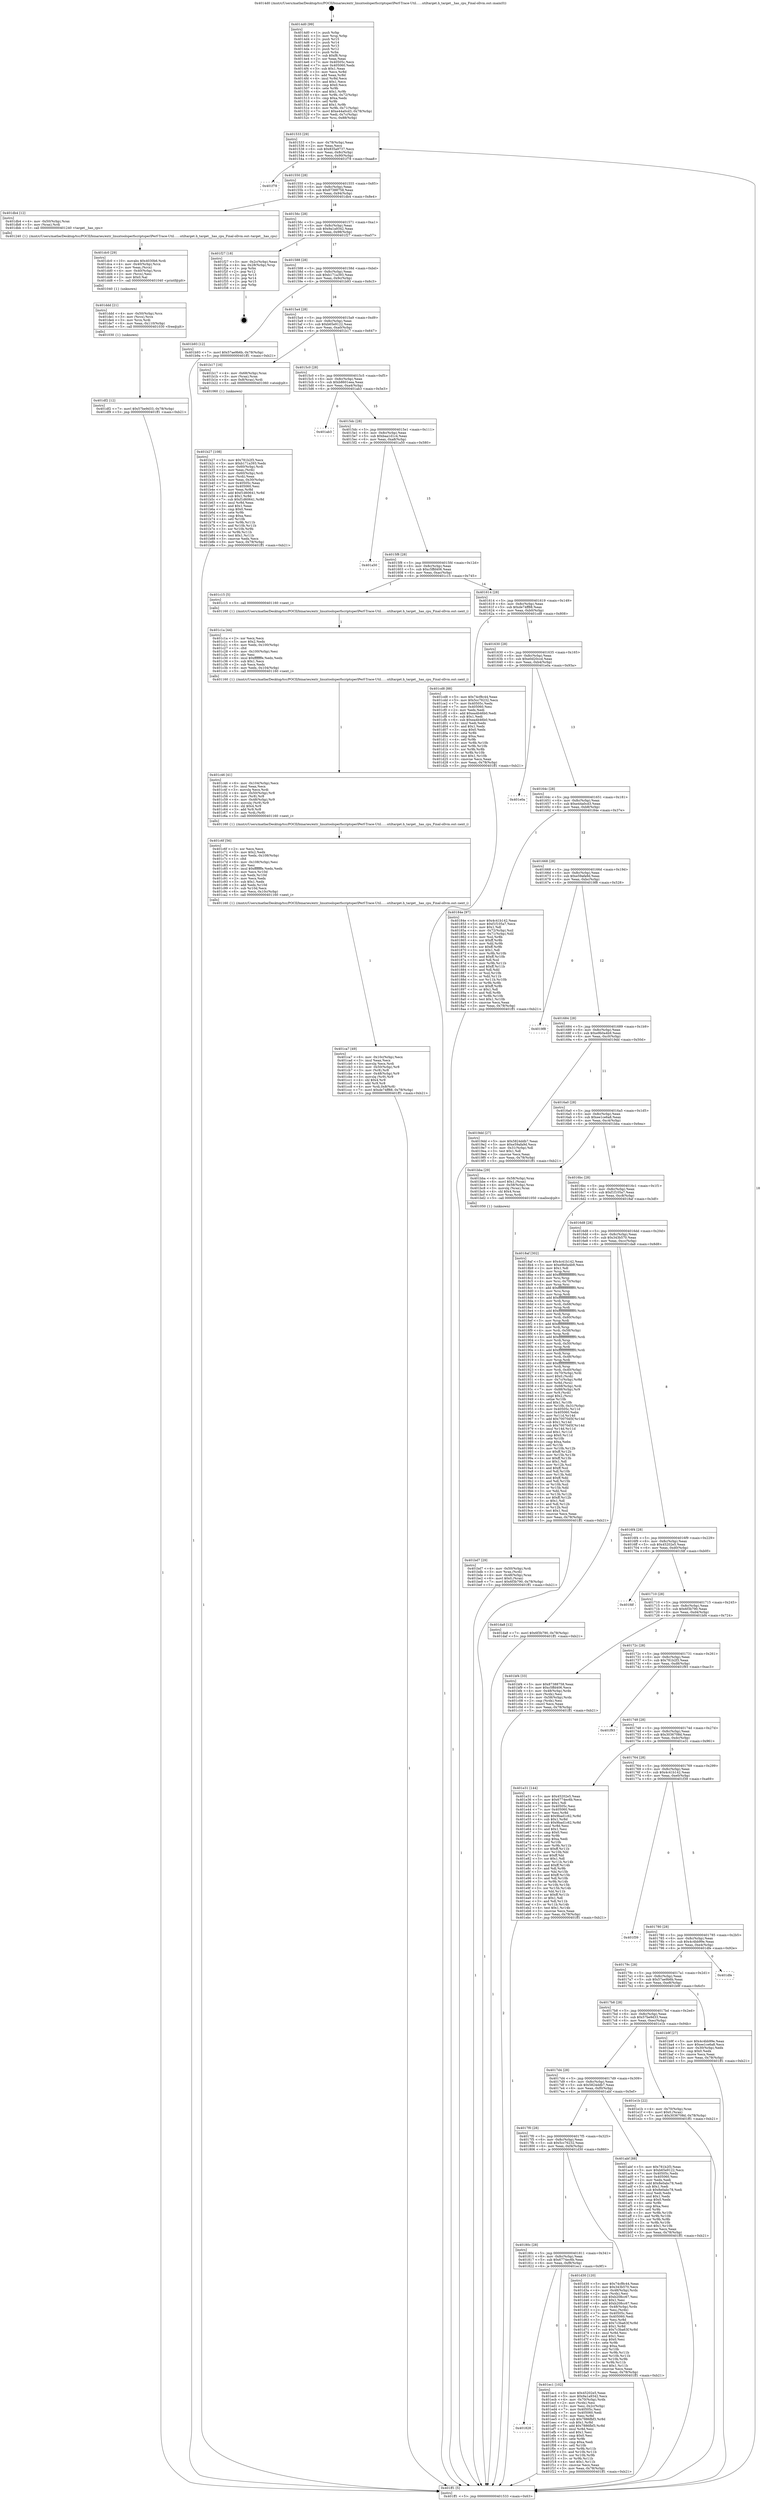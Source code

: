digraph "0x4014d0" {
  label = "0x4014d0 (/mnt/c/Users/mathe/Desktop/tcc/POCII/binaries/extr_linuxtoolsperfscriptsperlPerf-Trace-Util......utiltarget.h_target__has_cpu_Final-ollvm.out::main(0))"
  labelloc = "t"
  node[shape=record]

  Entry [label="",width=0.3,height=0.3,shape=circle,fillcolor=black,style=filled]
  "0x401533" [label="{
     0x401533 [29]\l
     | [instrs]\l
     &nbsp;&nbsp;0x401533 \<+3\>: mov -0x78(%rbp),%eax\l
     &nbsp;&nbsp;0x401536 \<+2\>: mov %eax,%ecx\l
     &nbsp;&nbsp;0x401538 \<+6\>: sub $0x835a9737,%ecx\l
     &nbsp;&nbsp;0x40153e \<+6\>: mov %eax,-0x8c(%rbp)\l
     &nbsp;&nbsp;0x401544 \<+6\>: mov %ecx,-0x90(%rbp)\l
     &nbsp;&nbsp;0x40154a \<+6\>: je 0000000000401f78 \<main+0xaa8\>\l
  }"]
  "0x401f78" [label="{
     0x401f78\l
  }", style=dashed]
  "0x401550" [label="{
     0x401550 [28]\l
     | [instrs]\l
     &nbsp;&nbsp;0x401550 \<+5\>: jmp 0000000000401555 \<main+0x85\>\l
     &nbsp;&nbsp;0x401555 \<+6\>: mov -0x8c(%rbp),%eax\l
     &nbsp;&nbsp;0x40155b \<+5\>: sub $0x87388758,%eax\l
     &nbsp;&nbsp;0x401560 \<+6\>: mov %eax,-0x94(%rbp)\l
     &nbsp;&nbsp;0x401566 \<+6\>: je 0000000000401db4 \<main+0x8e4\>\l
  }"]
  Exit [label="",width=0.3,height=0.3,shape=circle,fillcolor=black,style=filled,peripheries=2]
  "0x401db4" [label="{
     0x401db4 [12]\l
     | [instrs]\l
     &nbsp;&nbsp;0x401db4 \<+4\>: mov -0x50(%rbp),%rax\l
     &nbsp;&nbsp;0x401db8 \<+3\>: mov (%rax),%rdi\l
     &nbsp;&nbsp;0x401dbb \<+5\>: call 0000000000401240 \<target__has_cpu\>\l
     | [calls]\l
     &nbsp;&nbsp;0x401240 \{1\} (/mnt/c/Users/mathe/Desktop/tcc/POCII/binaries/extr_linuxtoolsperfscriptsperlPerf-Trace-Util......utiltarget.h_target__has_cpu_Final-ollvm.out::target__has_cpu)\l
  }"]
  "0x40156c" [label="{
     0x40156c [28]\l
     | [instrs]\l
     &nbsp;&nbsp;0x40156c \<+5\>: jmp 0000000000401571 \<main+0xa1\>\l
     &nbsp;&nbsp;0x401571 \<+6\>: mov -0x8c(%rbp),%eax\l
     &nbsp;&nbsp;0x401577 \<+5\>: sub $0x9a1a9342,%eax\l
     &nbsp;&nbsp;0x40157c \<+6\>: mov %eax,-0x98(%rbp)\l
     &nbsp;&nbsp;0x401582 \<+6\>: je 0000000000401f27 \<main+0xa57\>\l
  }"]
  "0x401828" [label="{
     0x401828\l
  }", style=dashed]
  "0x401f27" [label="{
     0x401f27 [18]\l
     | [instrs]\l
     &nbsp;&nbsp;0x401f27 \<+3\>: mov -0x2c(%rbp),%eax\l
     &nbsp;&nbsp;0x401f2a \<+4\>: lea -0x28(%rbp),%rsp\l
     &nbsp;&nbsp;0x401f2e \<+1\>: pop %rbx\l
     &nbsp;&nbsp;0x401f2f \<+2\>: pop %r12\l
     &nbsp;&nbsp;0x401f31 \<+2\>: pop %r13\l
     &nbsp;&nbsp;0x401f33 \<+2\>: pop %r14\l
     &nbsp;&nbsp;0x401f35 \<+2\>: pop %r15\l
     &nbsp;&nbsp;0x401f37 \<+1\>: pop %rbp\l
     &nbsp;&nbsp;0x401f38 \<+1\>: ret\l
  }"]
  "0x401588" [label="{
     0x401588 [28]\l
     | [instrs]\l
     &nbsp;&nbsp;0x401588 \<+5\>: jmp 000000000040158d \<main+0xbd\>\l
     &nbsp;&nbsp;0x40158d \<+6\>: mov -0x8c(%rbp),%eax\l
     &nbsp;&nbsp;0x401593 \<+5\>: sub $0xb171a393,%eax\l
     &nbsp;&nbsp;0x401598 \<+6\>: mov %eax,-0x9c(%rbp)\l
     &nbsp;&nbsp;0x40159e \<+6\>: je 0000000000401b93 \<main+0x6c3\>\l
  }"]
  "0x401ec1" [label="{
     0x401ec1 [102]\l
     | [instrs]\l
     &nbsp;&nbsp;0x401ec1 \<+5\>: mov $0x45202e5,%eax\l
     &nbsp;&nbsp;0x401ec6 \<+5\>: mov $0x9a1a9342,%ecx\l
     &nbsp;&nbsp;0x401ecb \<+4\>: mov -0x70(%rbp),%rdx\l
     &nbsp;&nbsp;0x401ecf \<+2\>: mov (%rdx),%esi\l
     &nbsp;&nbsp;0x401ed1 \<+3\>: mov %esi,-0x2c(%rbp)\l
     &nbsp;&nbsp;0x401ed4 \<+7\>: mov 0x40505c,%esi\l
     &nbsp;&nbsp;0x401edb \<+7\>: mov 0x405060,%edi\l
     &nbsp;&nbsp;0x401ee2 \<+3\>: mov %esi,%r8d\l
     &nbsp;&nbsp;0x401ee5 \<+7\>: sub $0x7886fbf3,%r8d\l
     &nbsp;&nbsp;0x401eec \<+4\>: sub $0x1,%r8d\l
     &nbsp;&nbsp;0x401ef0 \<+7\>: add $0x7886fbf3,%r8d\l
     &nbsp;&nbsp;0x401ef7 \<+4\>: imul %r8d,%esi\l
     &nbsp;&nbsp;0x401efb \<+3\>: and $0x1,%esi\l
     &nbsp;&nbsp;0x401efe \<+3\>: cmp $0x0,%esi\l
     &nbsp;&nbsp;0x401f01 \<+4\>: sete %r9b\l
     &nbsp;&nbsp;0x401f05 \<+3\>: cmp $0xa,%edi\l
     &nbsp;&nbsp;0x401f08 \<+4\>: setl %r10b\l
     &nbsp;&nbsp;0x401f0c \<+3\>: mov %r9b,%r11b\l
     &nbsp;&nbsp;0x401f0f \<+3\>: and %r10b,%r11b\l
     &nbsp;&nbsp;0x401f12 \<+3\>: xor %r10b,%r9b\l
     &nbsp;&nbsp;0x401f15 \<+3\>: or %r9b,%r11b\l
     &nbsp;&nbsp;0x401f18 \<+4\>: test $0x1,%r11b\l
     &nbsp;&nbsp;0x401f1c \<+3\>: cmovne %ecx,%eax\l
     &nbsp;&nbsp;0x401f1f \<+3\>: mov %eax,-0x78(%rbp)\l
     &nbsp;&nbsp;0x401f22 \<+5\>: jmp 0000000000401ff1 \<main+0xb21\>\l
  }"]
  "0x401b93" [label="{
     0x401b93 [12]\l
     | [instrs]\l
     &nbsp;&nbsp;0x401b93 \<+7\>: movl $0x57ae9b6b,-0x78(%rbp)\l
     &nbsp;&nbsp;0x401b9a \<+5\>: jmp 0000000000401ff1 \<main+0xb21\>\l
  }"]
  "0x4015a4" [label="{
     0x4015a4 [28]\l
     | [instrs]\l
     &nbsp;&nbsp;0x4015a4 \<+5\>: jmp 00000000004015a9 \<main+0xd9\>\l
     &nbsp;&nbsp;0x4015a9 \<+6\>: mov -0x8c(%rbp),%eax\l
     &nbsp;&nbsp;0x4015af \<+5\>: sub $0xb65e9122,%eax\l
     &nbsp;&nbsp;0x4015b4 \<+6\>: mov %eax,-0xa0(%rbp)\l
     &nbsp;&nbsp;0x4015ba \<+6\>: je 0000000000401b17 \<main+0x647\>\l
  }"]
  "0x401df2" [label="{
     0x401df2 [12]\l
     | [instrs]\l
     &nbsp;&nbsp;0x401df2 \<+7\>: movl $0x57be9d33,-0x78(%rbp)\l
     &nbsp;&nbsp;0x401df9 \<+5\>: jmp 0000000000401ff1 \<main+0xb21\>\l
  }"]
  "0x401b17" [label="{
     0x401b17 [16]\l
     | [instrs]\l
     &nbsp;&nbsp;0x401b17 \<+4\>: mov -0x68(%rbp),%rax\l
     &nbsp;&nbsp;0x401b1b \<+3\>: mov (%rax),%rax\l
     &nbsp;&nbsp;0x401b1e \<+4\>: mov 0x8(%rax),%rdi\l
     &nbsp;&nbsp;0x401b22 \<+5\>: call 0000000000401060 \<atoi@plt\>\l
     | [calls]\l
     &nbsp;&nbsp;0x401060 \{1\} (unknown)\l
  }"]
  "0x4015c0" [label="{
     0x4015c0 [28]\l
     | [instrs]\l
     &nbsp;&nbsp;0x4015c0 \<+5\>: jmp 00000000004015c5 \<main+0xf5\>\l
     &nbsp;&nbsp;0x4015c5 \<+6\>: mov -0x8c(%rbp),%eax\l
     &nbsp;&nbsp;0x4015cb \<+5\>: sub $0xb8601eea,%eax\l
     &nbsp;&nbsp;0x4015d0 \<+6\>: mov %eax,-0xa4(%rbp)\l
     &nbsp;&nbsp;0x4015d6 \<+6\>: je 0000000000401ab3 \<main+0x5e3\>\l
  }"]
  "0x401ddd" [label="{
     0x401ddd [21]\l
     | [instrs]\l
     &nbsp;&nbsp;0x401ddd \<+4\>: mov -0x50(%rbp),%rcx\l
     &nbsp;&nbsp;0x401de1 \<+3\>: mov (%rcx),%rcx\l
     &nbsp;&nbsp;0x401de4 \<+3\>: mov %rcx,%rdi\l
     &nbsp;&nbsp;0x401de7 \<+6\>: mov %eax,-0x110(%rbp)\l
     &nbsp;&nbsp;0x401ded \<+5\>: call 0000000000401030 \<free@plt\>\l
     | [calls]\l
     &nbsp;&nbsp;0x401030 \{1\} (unknown)\l
  }"]
  "0x401ab3" [label="{
     0x401ab3\l
  }", style=dashed]
  "0x4015dc" [label="{
     0x4015dc [28]\l
     | [instrs]\l
     &nbsp;&nbsp;0x4015dc \<+5\>: jmp 00000000004015e1 \<main+0x111\>\l
     &nbsp;&nbsp;0x4015e1 \<+6\>: mov -0x8c(%rbp),%eax\l
     &nbsp;&nbsp;0x4015e7 \<+5\>: sub $0xbaa1d1c4,%eax\l
     &nbsp;&nbsp;0x4015ec \<+6\>: mov %eax,-0xa8(%rbp)\l
     &nbsp;&nbsp;0x4015f2 \<+6\>: je 0000000000401a50 \<main+0x580\>\l
  }"]
  "0x401dc0" [label="{
     0x401dc0 [29]\l
     | [instrs]\l
     &nbsp;&nbsp;0x401dc0 \<+10\>: movabs $0x4030b6,%rdi\l
     &nbsp;&nbsp;0x401dca \<+4\>: mov -0x40(%rbp),%rcx\l
     &nbsp;&nbsp;0x401dce \<+2\>: mov %eax,(%rcx)\l
     &nbsp;&nbsp;0x401dd0 \<+4\>: mov -0x40(%rbp),%rcx\l
     &nbsp;&nbsp;0x401dd4 \<+2\>: mov (%rcx),%esi\l
     &nbsp;&nbsp;0x401dd6 \<+2\>: mov $0x0,%al\l
     &nbsp;&nbsp;0x401dd8 \<+5\>: call 0000000000401040 \<printf@plt\>\l
     | [calls]\l
     &nbsp;&nbsp;0x401040 \{1\} (unknown)\l
  }"]
  "0x401a50" [label="{
     0x401a50\l
  }", style=dashed]
  "0x4015f8" [label="{
     0x4015f8 [28]\l
     | [instrs]\l
     &nbsp;&nbsp;0x4015f8 \<+5\>: jmp 00000000004015fd \<main+0x12d\>\l
     &nbsp;&nbsp;0x4015fd \<+6\>: mov -0x8c(%rbp),%eax\l
     &nbsp;&nbsp;0x401603 \<+5\>: sub $0xc5ffd406,%eax\l
     &nbsp;&nbsp;0x401608 \<+6\>: mov %eax,-0xac(%rbp)\l
     &nbsp;&nbsp;0x40160e \<+6\>: je 0000000000401c15 \<main+0x745\>\l
  }"]
  "0x40180c" [label="{
     0x40180c [28]\l
     | [instrs]\l
     &nbsp;&nbsp;0x40180c \<+5\>: jmp 0000000000401811 \<main+0x341\>\l
     &nbsp;&nbsp;0x401811 \<+6\>: mov -0x8c(%rbp),%eax\l
     &nbsp;&nbsp;0x401817 \<+5\>: sub $0x6774ec6b,%eax\l
     &nbsp;&nbsp;0x40181c \<+6\>: mov %eax,-0xf8(%rbp)\l
     &nbsp;&nbsp;0x401822 \<+6\>: je 0000000000401ec1 \<main+0x9f1\>\l
  }"]
  "0x401c15" [label="{
     0x401c15 [5]\l
     | [instrs]\l
     &nbsp;&nbsp;0x401c15 \<+5\>: call 0000000000401160 \<next_i\>\l
     | [calls]\l
     &nbsp;&nbsp;0x401160 \{1\} (/mnt/c/Users/mathe/Desktop/tcc/POCII/binaries/extr_linuxtoolsperfscriptsperlPerf-Trace-Util......utiltarget.h_target__has_cpu_Final-ollvm.out::next_i)\l
  }"]
  "0x401614" [label="{
     0x401614 [28]\l
     | [instrs]\l
     &nbsp;&nbsp;0x401614 \<+5\>: jmp 0000000000401619 \<main+0x149\>\l
     &nbsp;&nbsp;0x401619 \<+6\>: mov -0x8c(%rbp),%eax\l
     &nbsp;&nbsp;0x40161f \<+5\>: sub $0xde74ff88,%eax\l
     &nbsp;&nbsp;0x401624 \<+6\>: mov %eax,-0xb0(%rbp)\l
     &nbsp;&nbsp;0x40162a \<+6\>: je 0000000000401cd8 \<main+0x808\>\l
  }"]
  "0x401d30" [label="{
     0x401d30 [120]\l
     | [instrs]\l
     &nbsp;&nbsp;0x401d30 \<+5\>: mov $0x74cf8c44,%eax\l
     &nbsp;&nbsp;0x401d35 \<+5\>: mov $0x343b570,%ecx\l
     &nbsp;&nbsp;0x401d3a \<+4\>: mov -0x48(%rbp),%rdx\l
     &nbsp;&nbsp;0x401d3e \<+2\>: mov (%rdx),%esi\l
     &nbsp;&nbsp;0x401d40 \<+6\>: sub $0xb208cc67,%esi\l
     &nbsp;&nbsp;0x401d46 \<+3\>: add $0x1,%esi\l
     &nbsp;&nbsp;0x401d49 \<+6\>: add $0xb208cc67,%esi\l
     &nbsp;&nbsp;0x401d4f \<+4\>: mov -0x48(%rbp),%rdx\l
     &nbsp;&nbsp;0x401d53 \<+2\>: mov %esi,(%rdx)\l
     &nbsp;&nbsp;0x401d55 \<+7\>: mov 0x40505c,%esi\l
     &nbsp;&nbsp;0x401d5c \<+7\>: mov 0x405060,%edi\l
     &nbsp;&nbsp;0x401d63 \<+3\>: mov %esi,%r8d\l
     &nbsp;&nbsp;0x401d66 \<+7\>: add $0x7c3ba63f,%r8d\l
     &nbsp;&nbsp;0x401d6d \<+4\>: sub $0x1,%r8d\l
     &nbsp;&nbsp;0x401d71 \<+7\>: sub $0x7c3ba63f,%r8d\l
     &nbsp;&nbsp;0x401d78 \<+4\>: imul %r8d,%esi\l
     &nbsp;&nbsp;0x401d7c \<+3\>: and $0x1,%esi\l
     &nbsp;&nbsp;0x401d7f \<+3\>: cmp $0x0,%esi\l
     &nbsp;&nbsp;0x401d82 \<+4\>: sete %r9b\l
     &nbsp;&nbsp;0x401d86 \<+3\>: cmp $0xa,%edi\l
     &nbsp;&nbsp;0x401d89 \<+4\>: setl %r10b\l
     &nbsp;&nbsp;0x401d8d \<+3\>: mov %r9b,%r11b\l
     &nbsp;&nbsp;0x401d90 \<+3\>: and %r10b,%r11b\l
     &nbsp;&nbsp;0x401d93 \<+3\>: xor %r10b,%r9b\l
     &nbsp;&nbsp;0x401d96 \<+3\>: or %r9b,%r11b\l
     &nbsp;&nbsp;0x401d99 \<+4\>: test $0x1,%r11b\l
     &nbsp;&nbsp;0x401d9d \<+3\>: cmovne %ecx,%eax\l
     &nbsp;&nbsp;0x401da0 \<+3\>: mov %eax,-0x78(%rbp)\l
     &nbsp;&nbsp;0x401da3 \<+5\>: jmp 0000000000401ff1 \<main+0xb21\>\l
  }"]
  "0x401cd8" [label="{
     0x401cd8 [88]\l
     | [instrs]\l
     &nbsp;&nbsp;0x401cd8 \<+5\>: mov $0x74cf8c44,%eax\l
     &nbsp;&nbsp;0x401cdd \<+5\>: mov $0x5cc76232,%ecx\l
     &nbsp;&nbsp;0x401ce2 \<+7\>: mov 0x40505c,%edx\l
     &nbsp;&nbsp;0x401ce9 \<+7\>: mov 0x405060,%esi\l
     &nbsp;&nbsp;0x401cf0 \<+2\>: mov %edx,%edi\l
     &nbsp;&nbsp;0x401cf2 \<+6\>: add $0xea4b46b0,%edi\l
     &nbsp;&nbsp;0x401cf8 \<+3\>: sub $0x1,%edi\l
     &nbsp;&nbsp;0x401cfb \<+6\>: sub $0xea4b46b0,%edi\l
     &nbsp;&nbsp;0x401d01 \<+3\>: imul %edi,%edx\l
     &nbsp;&nbsp;0x401d04 \<+3\>: and $0x1,%edx\l
     &nbsp;&nbsp;0x401d07 \<+3\>: cmp $0x0,%edx\l
     &nbsp;&nbsp;0x401d0a \<+4\>: sete %r8b\l
     &nbsp;&nbsp;0x401d0e \<+3\>: cmp $0xa,%esi\l
     &nbsp;&nbsp;0x401d11 \<+4\>: setl %r9b\l
     &nbsp;&nbsp;0x401d15 \<+3\>: mov %r8b,%r10b\l
     &nbsp;&nbsp;0x401d18 \<+3\>: and %r9b,%r10b\l
     &nbsp;&nbsp;0x401d1b \<+3\>: xor %r9b,%r8b\l
     &nbsp;&nbsp;0x401d1e \<+3\>: or %r8b,%r10b\l
     &nbsp;&nbsp;0x401d21 \<+4\>: test $0x1,%r10b\l
     &nbsp;&nbsp;0x401d25 \<+3\>: cmovne %ecx,%eax\l
     &nbsp;&nbsp;0x401d28 \<+3\>: mov %eax,-0x78(%rbp)\l
     &nbsp;&nbsp;0x401d2b \<+5\>: jmp 0000000000401ff1 \<main+0xb21\>\l
  }"]
  "0x401630" [label="{
     0x401630 [28]\l
     | [instrs]\l
     &nbsp;&nbsp;0x401630 \<+5\>: jmp 0000000000401635 \<main+0x165\>\l
     &nbsp;&nbsp;0x401635 \<+6\>: mov -0x8c(%rbp),%eax\l
     &nbsp;&nbsp;0x40163b \<+5\>: sub $0xe0d20ccd,%eax\l
     &nbsp;&nbsp;0x401640 \<+6\>: mov %eax,-0xb4(%rbp)\l
     &nbsp;&nbsp;0x401646 \<+6\>: je 0000000000401e0a \<main+0x93a\>\l
  }"]
  "0x401ca7" [label="{
     0x401ca7 [49]\l
     | [instrs]\l
     &nbsp;&nbsp;0x401ca7 \<+6\>: mov -0x10c(%rbp),%ecx\l
     &nbsp;&nbsp;0x401cad \<+3\>: imul %eax,%ecx\l
     &nbsp;&nbsp;0x401cb0 \<+3\>: movslq %ecx,%rdi\l
     &nbsp;&nbsp;0x401cb3 \<+4\>: mov -0x50(%rbp),%r8\l
     &nbsp;&nbsp;0x401cb7 \<+3\>: mov (%r8),%r8\l
     &nbsp;&nbsp;0x401cba \<+4\>: mov -0x48(%rbp),%r9\l
     &nbsp;&nbsp;0x401cbe \<+3\>: movslq (%r9),%r9\l
     &nbsp;&nbsp;0x401cc1 \<+4\>: shl $0x4,%r9\l
     &nbsp;&nbsp;0x401cc5 \<+3\>: add %r9,%r8\l
     &nbsp;&nbsp;0x401cc8 \<+4\>: mov %rdi,0x8(%r8)\l
     &nbsp;&nbsp;0x401ccc \<+7\>: movl $0xde74ff88,-0x78(%rbp)\l
     &nbsp;&nbsp;0x401cd3 \<+5\>: jmp 0000000000401ff1 \<main+0xb21\>\l
  }"]
  "0x401e0a" [label="{
     0x401e0a\l
  }", style=dashed]
  "0x40164c" [label="{
     0x40164c [28]\l
     | [instrs]\l
     &nbsp;&nbsp;0x40164c \<+5\>: jmp 0000000000401651 \<main+0x181\>\l
     &nbsp;&nbsp;0x401651 \<+6\>: mov -0x8c(%rbp),%eax\l
     &nbsp;&nbsp;0x401657 \<+5\>: sub $0xe44a0cd3,%eax\l
     &nbsp;&nbsp;0x40165c \<+6\>: mov %eax,-0xb8(%rbp)\l
     &nbsp;&nbsp;0x401662 \<+6\>: je 000000000040184e \<main+0x37e\>\l
  }"]
  "0x401c6f" [label="{
     0x401c6f [56]\l
     | [instrs]\l
     &nbsp;&nbsp;0x401c6f \<+2\>: xor %ecx,%ecx\l
     &nbsp;&nbsp;0x401c71 \<+5\>: mov $0x2,%edx\l
     &nbsp;&nbsp;0x401c76 \<+6\>: mov %edx,-0x108(%rbp)\l
     &nbsp;&nbsp;0x401c7c \<+1\>: cltd\l
     &nbsp;&nbsp;0x401c7d \<+6\>: mov -0x108(%rbp),%esi\l
     &nbsp;&nbsp;0x401c83 \<+2\>: idiv %esi\l
     &nbsp;&nbsp;0x401c85 \<+6\>: imul $0xfffffffe,%edx,%edx\l
     &nbsp;&nbsp;0x401c8b \<+3\>: mov %ecx,%r10d\l
     &nbsp;&nbsp;0x401c8e \<+3\>: sub %edx,%r10d\l
     &nbsp;&nbsp;0x401c91 \<+2\>: mov %ecx,%edx\l
     &nbsp;&nbsp;0x401c93 \<+3\>: sub $0x1,%edx\l
     &nbsp;&nbsp;0x401c96 \<+3\>: add %edx,%r10d\l
     &nbsp;&nbsp;0x401c99 \<+3\>: sub %r10d,%ecx\l
     &nbsp;&nbsp;0x401c9c \<+6\>: mov %ecx,-0x10c(%rbp)\l
     &nbsp;&nbsp;0x401ca2 \<+5\>: call 0000000000401160 \<next_i\>\l
     | [calls]\l
     &nbsp;&nbsp;0x401160 \{1\} (/mnt/c/Users/mathe/Desktop/tcc/POCII/binaries/extr_linuxtoolsperfscriptsperlPerf-Trace-Util......utiltarget.h_target__has_cpu_Final-ollvm.out::next_i)\l
  }"]
  "0x40184e" [label="{
     0x40184e [97]\l
     | [instrs]\l
     &nbsp;&nbsp;0x40184e \<+5\>: mov $0x4c41b142,%eax\l
     &nbsp;&nbsp;0x401853 \<+5\>: mov $0xf1f105a7,%ecx\l
     &nbsp;&nbsp;0x401858 \<+2\>: mov $0x1,%dl\l
     &nbsp;&nbsp;0x40185a \<+4\>: mov -0x72(%rbp),%sil\l
     &nbsp;&nbsp;0x40185e \<+4\>: mov -0x71(%rbp),%dil\l
     &nbsp;&nbsp;0x401862 \<+3\>: mov %sil,%r8b\l
     &nbsp;&nbsp;0x401865 \<+4\>: xor $0xff,%r8b\l
     &nbsp;&nbsp;0x401869 \<+3\>: mov %dil,%r9b\l
     &nbsp;&nbsp;0x40186c \<+4\>: xor $0xff,%r9b\l
     &nbsp;&nbsp;0x401870 \<+3\>: xor $0x1,%dl\l
     &nbsp;&nbsp;0x401873 \<+3\>: mov %r8b,%r10b\l
     &nbsp;&nbsp;0x401876 \<+4\>: and $0xff,%r10b\l
     &nbsp;&nbsp;0x40187a \<+3\>: and %dl,%sil\l
     &nbsp;&nbsp;0x40187d \<+3\>: mov %r9b,%r11b\l
     &nbsp;&nbsp;0x401880 \<+4\>: and $0xff,%r11b\l
     &nbsp;&nbsp;0x401884 \<+3\>: and %dl,%dil\l
     &nbsp;&nbsp;0x401887 \<+3\>: or %sil,%r10b\l
     &nbsp;&nbsp;0x40188a \<+3\>: or %dil,%r11b\l
     &nbsp;&nbsp;0x40188d \<+3\>: xor %r11b,%r10b\l
     &nbsp;&nbsp;0x401890 \<+3\>: or %r9b,%r8b\l
     &nbsp;&nbsp;0x401893 \<+4\>: xor $0xff,%r8b\l
     &nbsp;&nbsp;0x401897 \<+3\>: or $0x1,%dl\l
     &nbsp;&nbsp;0x40189a \<+3\>: and %dl,%r8b\l
     &nbsp;&nbsp;0x40189d \<+3\>: or %r8b,%r10b\l
     &nbsp;&nbsp;0x4018a0 \<+4\>: test $0x1,%r10b\l
     &nbsp;&nbsp;0x4018a4 \<+3\>: cmovne %ecx,%eax\l
     &nbsp;&nbsp;0x4018a7 \<+3\>: mov %eax,-0x78(%rbp)\l
     &nbsp;&nbsp;0x4018aa \<+5\>: jmp 0000000000401ff1 \<main+0xb21\>\l
  }"]
  "0x401668" [label="{
     0x401668 [28]\l
     | [instrs]\l
     &nbsp;&nbsp;0x401668 \<+5\>: jmp 000000000040166d \<main+0x19d\>\l
     &nbsp;&nbsp;0x40166d \<+6\>: mov -0x8c(%rbp),%eax\l
     &nbsp;&nbsp;0x401673 \<+5\>: sub $0xe59afa9d,%eax\l
     &nbsp;&nbsp;0x401678 \<+6\>: mov %eax,-0xbc(%rbp)\l
     &nbsp;&nbsp;0x40167e \<+6\>: je 00000000004019f8 \<main+0x528\>\l
  }"]
  "0x401ff1" [label="{
     0x401ff1 [5]\l
     | [instrs]\l
     &nbsp;&nbsp;0x401ff1 \<+5\>: jmp 0000000000401533 \<main+0x63\>\l
  }"]
  "0x4014d0" [label="{
     0x4014d0 [99]\l
     | [instrs]\l
     &nbsp;&nbsp;0x4014d0 \<+1\>: push %rbp\l
     &nbsp;&nbsp;0x4014d1 \<+3\>: mov %rsp,%rbp\l
     &nbsp;&nbsp;0x4014d4 \<+2\>: push %r15\l
     &nbsp;&nbsp;0x4014d6 \<+2\>: push %r14\l
     &nbsp;&nbsp;0x4014d8 \<+2\>: push %r13\l
     &nbsp;&nbsp;0x4014da \<+2\>: push %r12\l
     &nbsp;&nbsp;0x4014dc \<+1\>: push %rbx\l
     &nbsp;&nbsp;0x4014dd \<+7\>: sub $0xf8,%rsp\l
     &nbsp;&nbsp;0x4014e4 \<+2\>: xor %eax,%eax\l
     &nbsp;&nbsp;0x4014e6 \<+7\>: mov 0x40505c,%ecx\l
     &nbsp;&nbsp;0x4014ed \<+7\>: mov 0x405060,%edx\l
     &nbsp;&nbsp;0x4014f4 \<+3\>: sub $0x1,%eax\l
     &nbsp;&nbsp;0x4014f7 \<+3\>: mov %ecx,%r8d\l
     &nbsp;&nbsp;0x4014fa \<+3\>: add %eax,%r8d\l
     &nbsp;&nbsp;0x4014fd \<+4\>: imul %r8d,%ecx\l
     &nbsp;&nbsp;0x401501 \<+3\>: and $0x1,%ecx\l
     &nbsp;&nbsp;0x401504 \<+3\>: cmp $0x0,%ecx\l
     &nbsp;&nbsp;0x401507 \<+4\>: sete %r9b\l
     &nbsp;&nbsp;0x40150b \<+4\>: and $0x1,%r9b\l
     &nbsp;&nbsp;0x40150f \<+4\>: mov %r9b,-0x72(%rbp)\l
     &nbsp;&nbsp;0x401513 \<+3\>: cmp $0xa,%edx\l
     &nbsp;&nbsp;0x401516 \<+4\>: setl %r9b\l
     &nbsp;&nbsp;0x40151a \<+4\>: and $0x1,%r9b\l
     &nbsp;&nbsp;0x40151e \<+4\>: mov %r9b,-0x71(%rbp)\l
     &nbsp;&nbsp;0x401522 \<+7\>: movl $0xe44a0cd3,-0x78(%rbp)\l
     &nbsp;&nbsp;0x401529 \<+3\>: mov %edi,-0x7c(%rbp)\l
     &nbsp;&nbsp;0x40152c \<+7\>: mov %rsi,-0x88(%rbp)\l
  }"]
  "0x401c46" [label="{
     0x401c46 [41]\l
     | [instrs]\l
     &nbsp;&nbsp;0x401c46 \<+6\>: mov -0x104(%rbp),%ecx\l
     &nbsp;&nbsp;0x401c4c \<+3\>: imul %eax,%ecx\l
     &nbsp;&nbsp;0x401c4f \<+3\>: movslq %ecx,%rdi\l
     &nbsp;&nbsp;0x401c52 \<+4\>: mov -0x50(%rbp),%r8\l
     &nbsp;&nbsp;0x401c56 \<+3\>: mov (%r8),%r8\l
     &nbsp;&nbsp;0x401c59 \<+4\>: mov -0x48(%rbp),%r9\l
     &nbsp;&nbsp;0x401c5d \<+3\>: movslq (%r9),%r9\l
     &nbsp;&nbsp;0x401c60 \<+4\>: shl $0x4,%r9\l
     &nbsp;&nbsp;0x401c64 \<+3\>: add %r9,%r8\l
     &nbsp;&nbsp;0x401c67 \<+3\>: mov %rdi,(%r8)\l
     &nbsp;&nbsp;0x401c6a \<+5\>: call 0000000000401160 \<next_i\>\l
     | [calls]\l
     &nbsp;&nbsp;0x401160 \{1\} (/mnt/c/Users/mathe/Desktop/tcc/POCII/binaries/extr_linuxtoolsperfscriptsperlPerf-Trace-Util......utiltarget.h_target__has_cpu_Final-ollvm.out::next_i)\l
  }"]
  "0x4019f8" [label="{
     0x4019f8\l
  }", style=dashed]
  "0x401684" [label="{
     0x401684 [28]\l
     | [instrs]\l
     &nbsp;&nbsp;0x401684 \<+5\>: jmp 0000000000401689 \<main+0x1b9\>\l
     &nbsp;&nbsp;0x401689 \<+6\>: mov -0x8c(%rbp),%eax\l
     &nbsp;&nbsp;0x40168f \<+5\>: sub $0xe9b0a4b9,%eax\l
     &nbsp;&nbsp;0x401694 \<+6\>: mov %eax,-0xc0(%rbp)\l
     &nbsp;&nbsp;0x40169a \<+6\>: je 00000000004019dd \<main+0x50d\>\l
  }"]
  "0x401c1a" [label="{
     0x401c1a [44]\l
     | [instrs]\l
     &nbsp;&nbsp;0x401c1a \<+2\>: xor %ecx,%ecx\l
     &nbsp;&nbsp;0x401c1c \<+5\>: mov $0x2,%edx\l
     &nbsp;&nbsp;0x401c21 \<+6\>: mov %edx,-0x100(%rbp)\l
     &nbsp;&nbsp;0x401c27 \<+1\>: cltd\l
     &nbsp;&nbsp;0x401c28 \<+6\>: mov -0x100(%rbp),%esi\l
     &nbsp;&nbsp;0x401c2e \<+2\>: idiv %esi\l
     &nbsp;&nbsp;0x401c30 \<+6\>: imul $0xfffffffe,%edx,%edx\l
     &nbsp;&nbsp;0x401c36 \<+3\>: sub $0x1,%ecx\l
     &nbsp;&nbsp;0x401c39 \<+2\>: sub %ecx,%edx\l
     &nbsp;&nbsp;0x401c3b \<+6\>: mov %edx,-0x104(%rbp)\l
     &nbsp;&nbsp;0x401c41 \<+5\>: call 0000000000401160 \<next_i\>\l
     | [calls]\l
     &nbsp;&nbsp;0x401160 \{1\} (/mnt/c/Users/mathe/Desktop/tcc/POCII/binaries/extr_linuxtoolsperfscriptsperlPerf-Trace-Util......utiltarget.h_target__has_cpu_Final-ollvm.out::next_i)\l
  }"]
  "0x4019dd" [label="{
     0x4019dd [27]\l
     | [instrs]\l
     &nbsp;&nbsp;0x4019dd \<+5\>: mov $0x5824ddb7,%eax\l
     &nbsp;&nbsp;0x4019e2 \<+5\>: mov $0xe59afa9d,%ecx\l
     &nbsp;&nbsp;0x4019e7 \<+3\>: mov -0x31(%rbp),%dl\l
     &nbsp;&nbsp;0x4019ea \<+3\>: test $0x1,%dl\l
     &nbsp;&nbsp;0x4019ed \<+3\>: cmovne %ecx,%eax\l
     &nbsp;&nbsp;0x4019f0 \<+3\>: mov %eax,-0x78(%rbp)\l
     &nbsp;&nbsp;0x4019f3 \<+5\>: jmp 0000000000401ff1 \<main+0xb21\>\l
  }"]
  "0x4016a0" [label="{
     0x4016a0 [28]\l
     | [instrs]\l
     &nbsp;&nbsp;0x4016a0 \<+5\>: jmp 00000000004016a5 \<main+0x1d5\>\l
     &nbsp;&nbsp;0x4016a5 \<+6\>: mov -0x8c(%rbp),%eax\l
     &nbsp;&nbsp;0x4016ab \<+5\>: sub $0xee1ce6a8,%eax\l
     &nbsp;&nbsp;0x4016b0 \<+6\>: mov %eax,-0xc4(%rbp)\l
     &nbsp;&nbsp;0x4016b6 \<+6\>: je 0000000000401bba \<main+0x6ea\>\l
  }"]
  "0x401bd7" [label="{
     0x401bd7 [29]\l
     | [instrs]\l
     &nbsp;&nbsp;0x401bd7 \<+4\>: mov -0x50(%rbp),%rdi\l
     &nbsp;&nbsp;0x401bdb \<+3\>: mov %rax,(%rdi)\l
     &nbsp;&nbsp;0x401bde \<+4\>: mov -0x48(%rbp),%rax\l
     &nbsp;&nbsp;0x401be2 \<+6\>: movl $0x0,(%rax)\l
     &nbsp;&nbsp;0x401be8 \<+7\>: movl $0x6f3b790,-0x78(%rbp)\l
     &nbsp;&nbsp;0x401bef \<+5\>: jmp 0000000000401ff1 \<main+0xb21\>\l
  }"]
  "0x401bba" [label="{
     0x401bba [29]\l
     | [instrs]\l
     &nbsp;&nbsp;0x401bba \<+4\>: mov -0x58(%rbp),%rax\l
     &nbsp;&nbsp;0x401bbe \<+6\>: movl $0x1,(%rax)\l
     &nbsp;&nbsp;0x401bc4 \<+4\>: mov -0x58(%rbp),%rax\l
     &nbsp;&nbsp;0x401bc8 \<+3\>: movslq (%rax),%rax\l
     &nbsp;&nbsp;0x401bcb \<+4\>: shl $0x4,%rax\l
     &nbsp;&nbsp;0x401bcf \<+3\>: mov %rax,%rdi\l
     &nbsp;&nbsp;0x401bd2 \<+5\>: call 0000000000401050 \<malloc@plt\>\l
     | [calls]\l
     &nbsp;&nbsp;0x401050 \{1\} (unknown)\l
  }"]
  "0x4016bc" [label="{
     0x4016bc [28]\l
     | [instrs]\l
     &nbsp;&nbsp;0x4016bc \<+5\>: jmp 00000000004016c1 \<main+0x1f1\>\l
     &nbsp;&nbsp;0x4016c1 \<+6\>: mov -0x8c(%rbp),%eax\l
     &nbsp;&nbsp;0x4016c7 \<+5\>: sub $0xf1f105a7,%eax\l
     &nbsp;&nbsp;0x4016cc \<+6\>: mov %eax,-0xc8(%rbp)\l
     &nbsp;&nbsp;0x4016d2 \<+6\>: je 00000000004018af \<main+0x3df\>\l
  }"]
  "0x401b27" [label="{
     0x401b27 [108]\l
     | [instrs]\l
     &nbsp;&nbsp;0x401b27 \<+5\>: mov $0x781b2f3,%ecx\l
     &nbsp;&nbsp;0x401b2c \<+5\>: mov $0xb171a393,%edx\l
     &nbsp;&nbsp;0x401b31 \<+4\>: mov -0x60(%rbp),%rdi\l
     &nbsp;&nbsp;0x401b35 \<+2\>: mov %eax,(%rdi)\l
     &nbsp;&nbsp;0x401b37 \<+4\>: mov -0x60(%rbp),%rdi\l
     &nbsp;&nbsp;0x401b3b \<+2\>: mov (%rdi),%eax\l
     &nbsp;&nbsp;0x401b3d \<+3\>: mov %eax,-0x30(%rbp)\l
     &nbsp;&nbsp;0x401b40 \<+7\>: mov 0x40505c,%eax\l
     &nbsp;&nbsp;0x401b47 \<+7\>: mov 0x405060,%esi\l
     &nbsp;&nbsp;0x401b4e \<+3\>: mov %eax,%r8d\l
     &nbsp;&nbsp;0x401b51 \<+7\>: add $0xf1d60641,%r8d\l
     &nbsp;&nbsp;0x401b58 \<+4\>: sub $0x1,%r8d\l
     &nbsp;&nbsp;0x401b5c \<+7\>: sub $0xf1d60641,%r8d\l
     &nbsp;&nbsp;0x401b63 \<+4\>: imul %r8d,%eax\l
     &nbsp;&nbsp;0x401b67 \<+3\>: and $0x1,%eax\l
     &nbsp;&nbsp;0x401b6a \<+3\>: cmp $0x0,%eax\l
     &nbsp;&nbsp;0x401b6d \<+4\>: sete %r9b\l
     &nbsp;&nbsp;0x401b71 \<+3\>: cmp $0xa,%esi\l
     &nbsp;&nbsp;0x401b74 \<+4\>: setl %r10b\l
     &nbsp;&nbsp;0x401b78 \<+3\>: mov %r9b,%r11b\l
     &nbsp;&nbsp;0x401b7b \<+3\>: and %r10b,%r11b\l
     &nbsp;&nbsp;0x401b7e \<+3\>: xor %r10b,%r9b\l
     &nbsp;&nbsp;0x401b81 \<+3\>: or %r9b,%r11b\l
     &nbsp;&nbsp;0x401b84 \<+4\>: test $0x1,%r11b\l
     &nbsp;&nbsp;0x401b88 \<+3\>: cmovne %edx,%ecx\l
     &nbsp;&nbsp;0x401b8b \<+3\>: mov %ecx,-0x78(%rbp)\l
     &nbsp;&nbsp;0x401b8e \<+5\>: jmp 0000000000401ff1 \<main+0xb21\>\l
  }"]
  "0x4018af" [label="{
     0x4018af [302]\l
     | [instrs]\l
     &nbsp;&nbsp;0x4018af \<+5\>: mov $0x4c41b142,%eax\l
     &nbsp;&nbsp;0x4018b4 \<+5\>: mov $0xe9b0a4b9,%ecx\l
     &nbsp;&nbsp;0x4018b9 \<+2\>: mov $0x1,%dl\l
     &nbsp;&nbsp;0x4018bb \<+3\>: mov %rsp,%rsi\l
     &nbsp;&nbsp;0x4018be \<+4\>: add $0xfffffffffffffff0,%rsi\l
     &nbsp;&nbsp;0x4018c2 \<+3\>: mov %rsi,%rsp\l
     &nbsp;&nbsp;0x4018c5 \<+4\>: mov %rsi,-0x70(%rbp)\l
     &nbsp;&nbsp;0x4018c9 \<+3\>: mov %rsp,%rsi\l
     &nbsp;&nbsp;0x4018cc \<+4\>: add $0xfffffffffffffff0,%rsi\l
     &nbsp;&nbsp;0x4018d0 \<+3\>: mov %rsi,%rsp\l
     &nbsp;&nbsp;0x4018d3 \<+3\>: mov %rsp,%rdi\l
     &nbsp;&nbsp;0x4018d6 \<+4\>: add $0xfffffffffffffff0,%rdi\l
     &nbsp;&nbsp;0x4018da \<+3\>: mov %rdi,%rsp\l
     &nbsp;&nbsp;0x4018dd \<+4\>: mov %rdi,-0x68(%rbp)\l
     &nbsp;&nbsp;0x4018e1 \<+3\>: mov %rsp,%rdi\l
     &nbsp;&nbsp;0x4018e4 \<+4\>: add $0xfffffffffffffff0,%rdi\l
     &nbsp;&nbsp;0x4018e8 \<+3\>: mov %rdi,%rsp\l
     &nbsp;&nbsp;0x4018eb \<+4\>: mov %rdi,-0x60(%rbp)\l
     &nbsp;&nbsp;0x4018ef \<+3\>: mov %rsp,%rdi\l
     &nbsp;&nbsp;0x4018f2 \<+4\>: add $0xfffffffffffffff0,%rdi\l
     &nbsp;&nbsp;0x4018f6 \<+3\>: mov %rdi,%rsp\l
     &nbsp;&nbsp;0x4018f9 \<+4\>: mov %rdi,-0x58(%rbp)\l
     &nbsp;&nbsp;0x4018fd \<+3\>: mov %rsp,%rdi\l
     &nbsp;&nbsp;0x401900 \<+4\>: add $0xfffffffffffffff0,%rdi\l
     &nbsp;&nbsp;0x401904 \<+3\>: mov %rdi,%rsp\l
     &nbsp;&nbsp;0x401907 \<+4\>: mov %rdi,-0x50(%rbp)\l
     &nbsp;&nbsp;0x40190b \<+3\>: mov %rsp,%rdi\l
     &nbsp;&nbsp;0x40190e \<+4\>: add $0xfffffffffffffff0,%rdi\l
     &nbsp;&nbsp;0x401912 \<+3\>: mov %rdi,%rsp\l
     &nbsp;&nbsp;0x401915 \<+4\>: mov %rdi,-0x48(%rbp)\l
     &nbsp;&nbsp;0x401919 \<+3\>: mov %rsp,%rdi\l
     &nbsp;&nbsp;0x40191c \<+4\>: add $0xfffffffffffffff0,%rdi\l
     &nbsp;&nbsp;0x401920 \<+3\>: mov %rdi,%rsp\l
     &nbsp;&nbsp;0x401923 \<+4\>: mov %rdi,-0x40(%rbp)\l
     &nbsp;&nbsp;0x401927 \<+4\>: mov -0x70(%rbp),%rdi\l
     &nbsp;&nbsp;0x40192b \<+6\>: movl $0x0,(%rdi)\l
     &nbsp;&nbsp;0x401931 \<+4\>: mov -0x7c(%rbp),%r8d\l
     &nbsp;&nbsp;0x401935 \<+3\>: mov %r8d,(%rsi)\l
     &nbsp;&nbsp;0x401938 \<+4\>: mov -0x68(%rbp),%rdi\l
     &nbsp;&nbsp;0x40193c \<+7\>: mov -0x88(%rbp),%r9\l
     &nbsp;&nbsp;0x401943 \<+3\>: mov %r9,(%rdi)\l
     &nbsp;&nbsp;0x401946 \<+3\>: cmpl $0x2,(%rsi)\l
     &nbsp;&nbsp;0x401949 \<+4\>: setne %r10b\l
     &nbsp;&nbsp;0x40194d \<+4\>: and $0x1,%r10b\l
     &nbsp;&nbsp;0x401951 \<+4\>: mov %r10b,-0x31(%rbp)\l
     &nbsp;&nbsp;0x401955 \<+8\>: mov 0x40505c,%r11d\l
     &nbsp;&nbsp;0x40195d \<+7\>: mov 0x405060,%ebx\l
     &nbsp;&nbsp;0x401964 \<+3\>: mov %r11d,%r14d\l
     &nbsp;&nbsp;0x401967 \<+7\>: add $0x70070d5f,%r14d\l
     &nbsp;&nbsp;0x40196e \<+4\>: sub $0x1,%r14d\l
     &nbsp;&nbsp;0x401972 \<+7\>: sub $0x70070d5f,%r14d\l
     &nbsp;&nbsp;0x401979 \<+4\>: imul %r14d,%r11d\l
     &nbsp;&nbsp;0x40197d \<+4\>: and $0x1,%r11d\l
     &nbsp;&nbsp;0x401981 \<+4\>: cmp $0x0,%r11d\l
     &nbsp;&nbsp;0x401985 \<+4\>: sete %r10b\l
     &nbsp;&nbsp;0x401989 \<+3\>: cmp $0xa,%ebx\l
     &nbsp;&nbsp;0x40198c \<+4\>: setl %r15b\l
     &nbsp;&nbsp;0x401990 \<+3\>: mov %r10b,%r12b\l
     &nbsp;&nbsp;0x401993 \<+4\>: xor $0xff,%r12b\l
     &nbsp;&nbsp;0x401997 \<+3\>: mov %r15b,%r13b\l
     &nbsp;&nbsp;0x40199a \<+4\>: xor $0xff,%r13b\l
     &nbsp;&nbsp;0x40199e \<+3\>: xor $0x1,%dl\l
     &nbsp;&nbsp;0x4019a1 \<+3\>: mov %r12b,%sil\l
     &nbsp;&nbsp;0x4019a4 \<+4\>: and $0xff,%sil\l
     &nbsp;&nbsp;0x4019a8 \<+3\>: and %dl,%r10b\l
     &nbsp;&nbsp;0x4019ab \<+3\>: mov %r13b,%dil\l
     &nbsp;&nbsp;0x4019ae \<+4\>: and $0xff,%dil\l
     &nbsp;&nbsp;0x4019b2 \<+3\>: and %dl,%r15b\l
     &nbsp;&nbsp;0x4019b5 \<+3\>: or %r10b,%sil\l
     &nbsp;&nbsp;0x4019b8 \<+3\>: or %r15b,%dil\l
     &nbsp;&nbsp;0x4019bb \<+3\>: xor %dil,%sil\l
     &nbsp;&nbsp;0x4019be \<+3\>: or %r13b,%r12b\l
     &nbsp;&nbsp;0x4019c1 \<+4\>: xor $0xff,%r12b\l
     &nbsp;&nbsp;0x4019c5 \<+3\>: or $0x1,%dl\l
     &nbsp;&nbsp;0x4019c8 \<+3\>: and %dl,%r12b\l
     &nbsp;&nbsp;0x4019cb \<+3\>: or %r12b,%sil\l
     &nbsp;&nbsp;0x4019ce \<+4\>: test $0x1,%sil\l
     &nbsp;&nbsp;0x4019d2 \<+3\>: cmovne %ecx,%eax\l
     &nbsp;&nbsp;0x4019d5 \<+3\>: mov %eax,-0x78(%rbp)\l
     &nbsp;&nbsp;0x4019d8 \<+5\>: jmp 0000000000401ff1 \<main+0xb21\>\l
  }"]
  "0x4016d8" [label="{
     0x4016d8 [28]\l
     | [instrs]\l
     &nbsp;&nbsp;0x4016d8 \<+5\>: jmp 00000000004016dd \<main+0x20d\>\l
     &nbsp;&nbsp;0x4016dd \<+6\>: mov -0x8c(%rbp),%eax\l
     &nbsp;&nbsp;0x4016e3 \<+5\>: sub $0x343b570,%eax\l
     &nbsp;&nbsp;0x4016e8 \<+6\>: mov %eax,-0xcc(%rbp)\l
     &nbsp;&nbsp;0x4016ee \<+6\>: je 0000000000401da8 \<main+0x8d8\>\l
  }"]
  "0x4017f0" [label="{
     0x4017f0 [28]\l
     | [instrs]\l
     &nbsp;&nbsp;0x4017f0 \<+5\>: jmp 00000000004017f5 \<main+0x325\>\l
     &nbsp;&nbsp;0x4017f5 \<+6\>: mov -0x8c(%rbp),%eax\l
     &nbsp;&nbsp;0x4017fb \<+5\>: sub $0x5cc76232,%eax\l
     &nbsp;&nbsp;0x401800 \<+6\>: mov %eax,-0xf4(%rbp)\l
     &nbsp;&nbsp;0x401806 \<+6\>: je 0000000000401d30 \<main+0x860\>\l
  }"]
  "0x401abf" [label="{
     0x401abf [88]\l
     | [instrs]\l
     &nbsp;&nbsp;0x401abf \<+5\>: mov $0x781b2f3,%eax\l
     &nbsp;&nbsp;0x401ac4 \<+5\>: mov $0xb65e9122,%ecx\l
     &nbsp;&nbsp;0x401ac9 \<+7\>: mov 0x40505c,%edx\l
     &nbsp;&nbsp;0x401ad0 \<+7\>: mov 0x405060,%esi\l
     &nbsp;&nbsp;0x401ad7 \<+2\>: mov %edx,%edi\l
     &nbsp;&nbsp;0x401ad9 \<+6\>: add $0x8e0abc78,%edi\l
     &nbsp;&nbsp;0x401adf \<+3\>: sub $0x1,%edi\l
     &nbsp;&nbsp;0x401ae2 \<+6\>: sub $0x8e0abc78,%edi\l
     &nbsp;&nbsp;0x401ae8 \<+3\>: imul %edi,%edx\l
     &nbsp;&nbsp;0x401aeb \<+3\>: and $0x1,%edx\l
     &nbsp;&nbsp;0x401aee \<+3\>: cmp $0x0,%edx\l
     &nbsp;&nbsp;0x401af1 \<+4\>: sete %r8b\l
     &nbsp;&nbsp;0x401af5 \<+3\>: cmp $0xa,%esi\l
     &nbsp;&nbsp;0x401af8 \<+4\>: setl %r9b\l
     &nbsp;&nbsp;0x401afc \<+3\>: mov %r8b,%r10b\l
     &nbsp;&nbsp;0x401aff \<+3\>: and %r9b,%r10b\l
     &nbsp;&nbsp;0x401b02 \<+3\>: xor %r9b,%r8b\l
     &nbsp;&nbsp;0x401b05 \<+3\>: or %r8b,%r10b\l
     &nbsp;&nbsp;0x401b08 \<+4\>: test $0x1,%r10b\l
     &nbsp;&nbsp;0x401b0c \<+3\>: cmovne %ecx,%eax\l
     &nbsp;&nbsp;0x401b0f \<+3\>: mov %eax,-0x78(%rbp)\l
     &nbsp;&nbsp;0x401b12 \<+5\>: jmp 0000000000401ff1 \<main+0xb21\>\l
  }"]
  "0x401da8" [label="{
     0x401da8 [12]\l
     | [instrs]\l
     &nbsp;&nbsp;0x401da8 \<+7\>: movl $0x6f3b790,-0x78(%rbp)\l
     &nbsp;&nbsp;0x401daf \<+5\>: jmp 0000000000401ff1 \<main+0xb21\>\l
  }"]
  "0x4016f4" [label="{
     0x4016f4 [28]\l
     | [instrs]\l
     &nbsp;&nbsp;0x4016f4 \<+5\>: jmp 00000000004016f9 \<main+0x229\>\l
     &nbsp;&nbsp;0x4016f9 \<+6\>: mov -0x8c(%rbp),%eax\l
     &nbsp;&nbsp;0x4016ff \<+5\>: sub $0x45202e5,%eax\l
     &nbsp;&nbsp;0x401704 \<+6\>: mov %eax,-0xd0(%rbp)\l
     &nbsp;&nbsp;0x40170a \<+6\>: je 0000000000401fdf \<main+0xb0f\>\l
  }"]
  "0x4017d4" [label="{
     0x4017d4 [28]\l
     | [instrs]\l
     &nbsp;&nbsp;0x4017d4 \<+5\>: jmp 00000000004017d9 \<main+0x309\>\l
     &nbsp;&nbsp;0x4017d9 \<+6\>: mov -0x8c(%rbp),%eax\l
     &nbsp;&nbsp;0x4017df \<+5\>: sub $0x5824ddb7,%eax\l
     &nbsp;&nbsp;0x4017e4 \<+6\>: mov %eax,-0xf0(%rbp)\l
     &nbsp;&nbsp;0x4017ea \<+6\>: je 0000000000401abf \<main+0x5ef\>\l
  }"]
  "0x401fdf" [label="{
     0x401fdf\l
  }", style=dashed]
  "0x401710" [label="{
     0x401710 [28]\l
     | [instrs]\l
     &nbsp;&nbsp;0x401710 \<+5\>: jmp 0000000000401715 \<main+0x245\>\l
     &nbsp;&nbsp;0x401715 \<+6\>: mov -0x8c(%rbp),%eax\l
     &nbsp;&nbsp;0x40171b \<+5\>: sub $0x6f3b790,%eax\l
     &nbsp;&nbsp;0x401720 \<+6\>: mov %eax,-0xd4(%rbp)\l
     &nbsp;&nbsp;0x401726 \<+6\>: je 0000000000401bf4 \<main+0x724\>\l
  }"]
  "0x401e1b" [label="{
     0x401e1b [22]\l
     | [instrs]\l
     &nbsp;&nbsp;0x401e1b \<+4\>: mov -0x70(%rbp),%rax\l
     &nbsp;&nbsp;0x401e1f \<+6\>: movl $0x0,(%rax)\l
     &nbsp;&nbsp;0x401e25 \<+7\>: movl $0x3036708d,-0x78(%rbp)\l
     &nbsp;&nbsp;0x401e2c \<+5\>: jmp 0000000000401ff1 \<main+0xb21\>\l
  }"]
  "0x401bf4" [label="{
     0x401bf4 [33]\l
     | [instrs]\l
     &nbsp;&nbsp;0x401bf4 \<+5\>: mov $0x87388758,%eax\l
     &nbsp;&nbsp;0x401bf9 \<+5\>: mov $0xc5ffd406,%ecx\l
     &nbsp;&nbsp;0x401bfe \<+4\>: mov -0x48(%rbp),%rdx\l
     &nbsp;&nbsp;0x401c02 \<+2\>: mov (%rdx),%esi\l
     &nbsp;&nbsp;0x401c04 \<+4\>: mov -0x58(%rbp),%rdx\l
     &nbsp;&nbsp;0x401c08 \<+2\>: cmp (%rdx),%esi\l
     &nbsp;&nbsp;0x401c0a \<+3\>: cmovl %ecx,%eax\l
     &nbsp;&nbsp;0x401c0d \<+3\>: mov %eax,-0x78(%rbp)\l
     &nbsp;&nbsp;0x401c10 \<+5\>: jmp 0000000000401ff1 \<main+0xb21\>\l
  }"]
  "0x40172c" [label="{
     0x40172c [28]\l
     | [instrs]\l
     &nbsp;&nbsp;0x40172c \<+5\>: jmp 0000000000401731 \<main+0x261\>\l
     &nbsp;&nbsp;0x401731 \<+6\>: mov -0x8c(%rbp),%eax\l
     &nbsp;&nbsp;0x401737 \<+5\>: sub $0x781b2f3,%eax\l
     &nbsp;&nbsp;0x40173c \<+6\>: mov %eax,-0xd8(%rbp)\l
     &nbsp;&nbsp;0x401742 \<+6\>: je 0000000000401f93 \<main+0xac3\>\l
  }"]
  "0x4017b8" [label="{
     0x4017b8 [28]\l
     | [instrs]\l
     &nbsp;&nbsp;0x4017b8 \<+5\>: jmp 00000000004017bd \<main+0x2ed\>\l
     &nbsp;&nbsp;0x4017bd \<+6\>: mov -0x8c(%rbp),%eax\l
     &nbsp;&nbsp;0x4017c3 \<+5\>: sub $0x57be9d33,%eax\l
     &nbsp;&nbsp;0x4017c8 \<+6\>: mov %eax,-0xec(%rbp)\l
     &nbsp;&nbsp;0x4017ce \<+6\>: je 0000000000401e1b \<main+0x94b\>\l
  }"]
  "0x401f93" [label="{
     0x401f93\l
  }", style=dashed]
  "0x401748" [label="{
     0x401748 [28]\l
     | [instrs]\l
     &nbsp;&nbsp;0x401748 \<+5\>: jmp 000000000040174d \<main+0x27d\>\l
     &nbsp;&nbsp;0x40174d \<+6\>: mov -0x8c(%rbp),%eax\l
     &nbsp;&nbsp;0x401753 \<+5\>: sub $0x3036708d,%eax\l
     &nbsp;&nbsp;0x401758 \<+6\>: mov %eax,-0xdc(%rbp)\l
     &nbsp;&nbsp;0x40175e \<+6\>: je 0000000000401e31 \<main+0x961\>\l
  }"]
  "0x401b9f" [label="{
     0x401b9f [27]\l
     | [instrs]\l
     &nbsp;&nbsp;0x401b9f \<+5\>: mov $0x4c4bb99e,%eax\l
     &nbsp;&nbsp;0x401ba4 \<+5\>: mov $0xee1ce6a8,%ecx\l
     &nbsp;&nbsp;0x401ba9 \<+3\>: mov -0x30(%rbp),%edx\l
     &nbsp;&nbsp;0x401bac \<+3\>: cmp $0x0,%edx\l
     &nbsp;&nbsp;0x401baf \<+3\>: cmove %ecx,%eax\l
     &nbsp;&nbsp;0x401bb2 \<+3\>: mov %eax,-0x78(%rbp)\l
     &nbsp;&nbsp;0x401bb5 \<+5\>: jmp 0000000000401ff1 \<main+0xb21\>\l
  }"]
  "0x401e31" [label="{
     0x401e31 [144]\l
     | [instrs]\l
     &nbsp;&nbsp;0x401e31 \<+5\>: mov $0x45202e5,%eax\l
     &nbsp;&nbsp;0x401e36 \<+5\>: mov $0x6774ec6b,%ecx\l
     &nbsp;&nbsp;0x401e3b \<+2\>: mov $0x1,%dl\l
     &nbsp;&nbsp;0x401e3d \<+7\>: mov 0x40505c,%esi\l
     &nbsp;&nbsp;0x401e44 \<+7\>: mov 0x405060,%edi\l
     &nbsp;&nbsp;0x401e4b \<+3\>: mov %esi,%r8d\l
     &nbsp;&nbsp;0x401e4e \<+7\>: add $0x9bad1c62,%r8d\l
     &nbsp;&nbsp;0x401e55 \<+4\>: sub $0x1,%r8d\l
     &nbsp;&nbsp;0x401e59 \<+7\>: sub $0x9bad1c62,%r8d\l
     &nbsp;&nbsp;0x401e60 \<+4\>: imul %r8d,%esi\l
     &nbsp;&nbsp;0x401e64 \<+3\>: and $0x1,%esi\l
     &nbsp;&nbsp;0x401e67 \<+3\>: cmp $0x0,%esi\l
     &nbsp;&nbsp;0x401e6a \<+4\>: sete %r9b\l
     &nbsp;&nbsp;0x401e6e \<+3\>: cmp $0xa,%edi\l
     &nbsp;&nbsp;0x401e71 \<+4\>: setl %r10b\l
     &nbsp;&nbsp;0x401e75 \<+3\>: mov %r9b,%r11b\l
     &nbsp;&nbsp;0x401e78 \<+4\>: xor $0xff,%r11b\l
     &nbsp;&nbsp;0x401e7c \<+3\>: mov %r10b,%bl\l
     &nbsp;&nbsp;0x401e7f \<+3\>: xor $0xff,%bl\l
     &nbsp;&nbsp;0x401e82 \<+3\>: xor $0x1,%dl\l
     &nbsp;&nbsp;0x401e85 \<+3\>: mov %r11b,%r14b\l
     &nbsp;&nbsp;0x401e88 \<+4\>: and $0xff,%r14b\l
     &nbsp;&nbsp;0x401e8c \<+3\>: and %dl,%r9b\l
     &nbsp;&nbsp;0x401e8f \<+3\>: mov %bl,%r15b\l
     &nbsp;&nbsp;0x401e92 \<+4\>: and $0xff,%r15b\l
     &nbsp;&nbsp;0x401e96 \<+3\>: and %dl,%r10b\l
     &nbsp;&nbsp;0x401e99 \<+3\>: or %r9b,%r14b\l
     &nbsp;&nbsp;0x401e9c \<+3\>: or %r10b,%r15b\l
     &nbsp;&nbsp;0x401e9f \<+3\>: xor %r15b,%r14b\l
     &nbsp;&nbsp;0x401ea2 \<+3\>: or %bl,%r11b\l
     &nbsp;&nbsp;0x401ea5 \<+4\>: xor $0xff,%r11b\l
     &nbsp;&nbsp;0x401ea9 \<+3\>: or $0x1,%dl\l
     &nbsp;&nbsp;0x401eac \<+3\>: and %dl,%r11b\l
     &nbsp;&nbsp;0x401eaf \<+3\>: or %r11b,%r14b\l
     &nbsp;&nbsp;0x401eb2 \<+4\>: test $0x1,%r14b\l
     &nbsp;&nbsp;0x401eb6 \<+3\>: cmovne %ecx,%eax\l
     &nbsp;&nbsp;0x401eb9 \<+3\>: mov %eax,-0x78(%rbp)\l
     &nbsp;&nbsp;0x401ebc \<+5\>: jmp 0000000000401ff1 \<main+0xb21\>\l
  }"]
  "0x401764" [label="{
     0x401764 [28]\l
     | [instrs]\l
     &nbsp;&nbsp;0x401764 \<+5\>: jmp 0000000000401769 \<main+0x299\>\l
     &nbsp;&nbsp;0x401769 \<+6\>: mov -0x8c(%rbp),%eax\l
     &nbsp;&nbsp;0x40176f \<+5\>: sub $0x4c41b142,%eax\l
     &nbsp;&nbsp;0x401774 \<+6\>: mov %eax,-0xe0(%rbp)\l
     &nbsp;&nbsp;0x40177a \<+6\>: je 0000000000401f39 \<main+0xa69\>\l
  }"]
  "0x40179c" [label="{
     0x40179c [28]\l
     | [instrs]\l
     &nbsp;&nbsp;0x40179c \<+5\>: jmp 00000000004017a1 \<main+0x2d1\>\l
     &nbsp;&nbsp;0x4017a1 \<+6\>: mov -0x8c(%rbp),%eax\l
     &nbsp;&nbsp;0x4017a7 \<+5\>: sub $0x57ae9b6b,%eax\l
     &nbsp;&nbsp;0x4017ac \<+6\>: mov %eax,-0xe8(%rbp)\l
     &nbsp;&nbsp;0x4017b2 \<+6\>: je 0000000000401b9f \<main+0x6cf\>\l
  }"]
  "0x401f39" [label="{
     0x401f39\l
  }", style=dashed]
  "0x401780" [label="{
     0x401780 [28]\l
     | [instrs]\l
     &nbsp;&nbsp;0x401780 \<+5\>: jmp 0000000000401785 \<main+0x2b5\>\l
     &nbsp;&nbsp;0x401785 \<+6\>: mov -0x8c(%rbp),%eax\l
     &nbsp;&nbsp;0x40178b \<+5\>: sub $0x4c4bb99e,%eax\l
     &nbsp;&nbsp;0x401790 \<+6\>: mov %eax,-0xe4(%rbp)\l
     &nbsp;&nbsp;0x401796 \<+6\>: je 0000000000401dfe \<main+0x92e\>\l
  }"]
  "0x401dfe" [label="{
     0x401dfe\l
  }", style=dashed]
  Entry -> "0x4014d0" [label=" 1"]
  "0x401533" -> "0x401f78" [label=" 0"]
  "0x401533" -> "0x401550" [label=" 19"]
  "0x401f27" -> Exit [label=" 1"]
  "0x401550" -> "0x401db4" [label=" 1"]
  "0x401550" -> "0x40156c" [label=" 18"]
  "0x401ec1" -> "0x401ff1" [label=" 1"]
  "0x40156c" -> "0x401f27" [label=" 1"]
  "0x40156c" -> "0x401588" [label=" 17"]
  "0x40180c" -> "0x401828" [label=" 0"]
  "0x401588" -> "0x401b93" [label=" 1"]
  "0x401588" -> "0x4015a4" [label=" 16"]
  "0x40180c" -> "0x401ec1" [label=" 1"]
  "0x4015a4" -> "0x401b17" [label=" 1"]
  "0x4015a4" -> "0x4015c0" [label=" 15"]
  "0x401e31" -> "0x401ff1" [label=" 1"]
  "0x4015c0" -> "0x401ab3" [label=" 0"]
  "0x4015c0" -> "0x4015dc" [label=" 15"]
  "0x401e1b" -> "0x401ff1" [label=" 1"]
  "0x4015dc" -> "0x401a50" [label=" 0"]
  "0x4015dc" -> "0x4015f8" [label=" 15"]
  "0x401df2" -> "0x401ff1" [label=" 1"]
  "0x4015f8" -> "0x401c15" [label=" 1"]
  "0x4015f8" -> "0x401614" [label=" 14"]
  "0x401ddd" -> "0x401df2" [label=" 1"]
  "0x401614" -> "0x401cd8" [label=" 1"]
  "0x401614" -> "0x401630" [label=" 13"]
  "0x401dc0" -> "0x401ddd" [label=" 1"]
  "0x401630" -> "0x401e0a" [label=" 0"]
  "0x401630" -> "0x40164c" [label=" 13"]
  "0x401da8" -> "0x401ff1" [label=" 1"]
  "0x40164c" -> "0x40184e" [label=" 1"]
  "0x40164c" -> "0x401668" [label=" 12"]
  "0x40184e" -> "0x401ff1" [label=" 1"]
  "0x4014d0" -> "0x401533" [label=" 1"]
  "0x401ff1" -> "0x401533" [label=" 18"]
  "0x401d30" -> "0x401ff1" [label=" 1"]
  "0x401668" -> "0x4019f8" [label=" 0"]
  "0x401668" -> "0x401684" [label=" 12"]
  "0x4017f0" -> "0x40180c" [label=" 1"]
  "0x401684" -> "0x4019dd" [label=" 1"]
  "0x401684" -> "0x4016a0" [label=" 11"]
  "0x4017f0" -> "0x401d30" [label=" 1"]
  "0x4016a0" -> "0x401bba" [label=" 1"]
  "0x4016a0" -> "0x4016bc" [label=" 10"]
  "0x401db4" -> "0x401dc0" [label=" 1"]
  "0x4016bc" -> "0x4018af" [label=" 1"]
  "0x4016bc" -> "0x4016d8" [label=" 9"]
  "0x401cd8" -> "0x401ff1" [label=" 1"]
  "0x4018af" -> "0x401ff1" [label=" 1"]
  "0x4019dd" -> "0x401ff1" [label=" 1"]
  "0x401ca7" -> "0x401ff1" [label=" 1"]
  "0x4016d8" -> "0x401da8" [label=" 1"]
  "0x4016d8" -> "0x4016f4" [label=" 8"]
  "0x401c6f" -> "0x401ca7" [label=" 1"]
  "0x4016f4" -> "0x401fdf" [label=" 0"]
  "0x4016f4" -> "0x401710" [label=" 8"]
  "0x401c1a" -> "0x401c46" [label=" 1"]
  "0x401710" -> "0x401bf4" [label=" 2"]
  "0x401710" -> "0x40172c" [label=" 6"]
  "0x401c15" -> "0x401c1a" [label=" 1"]
  "0x40172c" -> "0x401f93" [label=" 0"]
  "0x40172c" -> "0x401748" [label=" 6"]
  "0x401bd7" -> "0x401ff1" [label=" 1"]
  "0x401748" -> "0x401e31" [label=" 1"]
  "0x401748" -> "0x401764" [label=" 5"]
  "0x401bba" -> "0x401bd7" [label=" 1"]
  "0x401764" -> "0x401f39" [label=" 0"]
  "0x401764" -> "0x401780" [label=" 5"]
  "0x401b93" -> "0x401ff1" [label=" 1"]
  "0x401780" -> "0x401dfe" [label=" 0"]
  "0x401780" -> "0x40179c" [label=" 5"]
  "0x401b9f" -> "0x401ff1" [label=" 1"]
  "0x40179c" -> "0x401b9f" [label=" 1"]
  "0x40179c" -> "0x4017b8" [label=" 4"]
  "0x401bf4" -> "0x401ff1" [label=" 2"]
  "0x4017b8" -> "0x401e1b" [label=" 1"]
  "0x4017b8" -> "0x4017d4" [label=" 3"]
  "0x401c46" -> "0x401c6f" [label=" 1"]
  "0x4017d4" -> "0x401abf" [label=" 1"]
  "0x4017d4" -> "0x4017f0" [label=" 2"]
  "0x401abf" -> "0x401ff1" [label=" 1"]
  "0x401b17" -> "0x401b27" [label=" 1"]
  "0x401b27" -> "0x401ff1" [label=" 1"]
}
